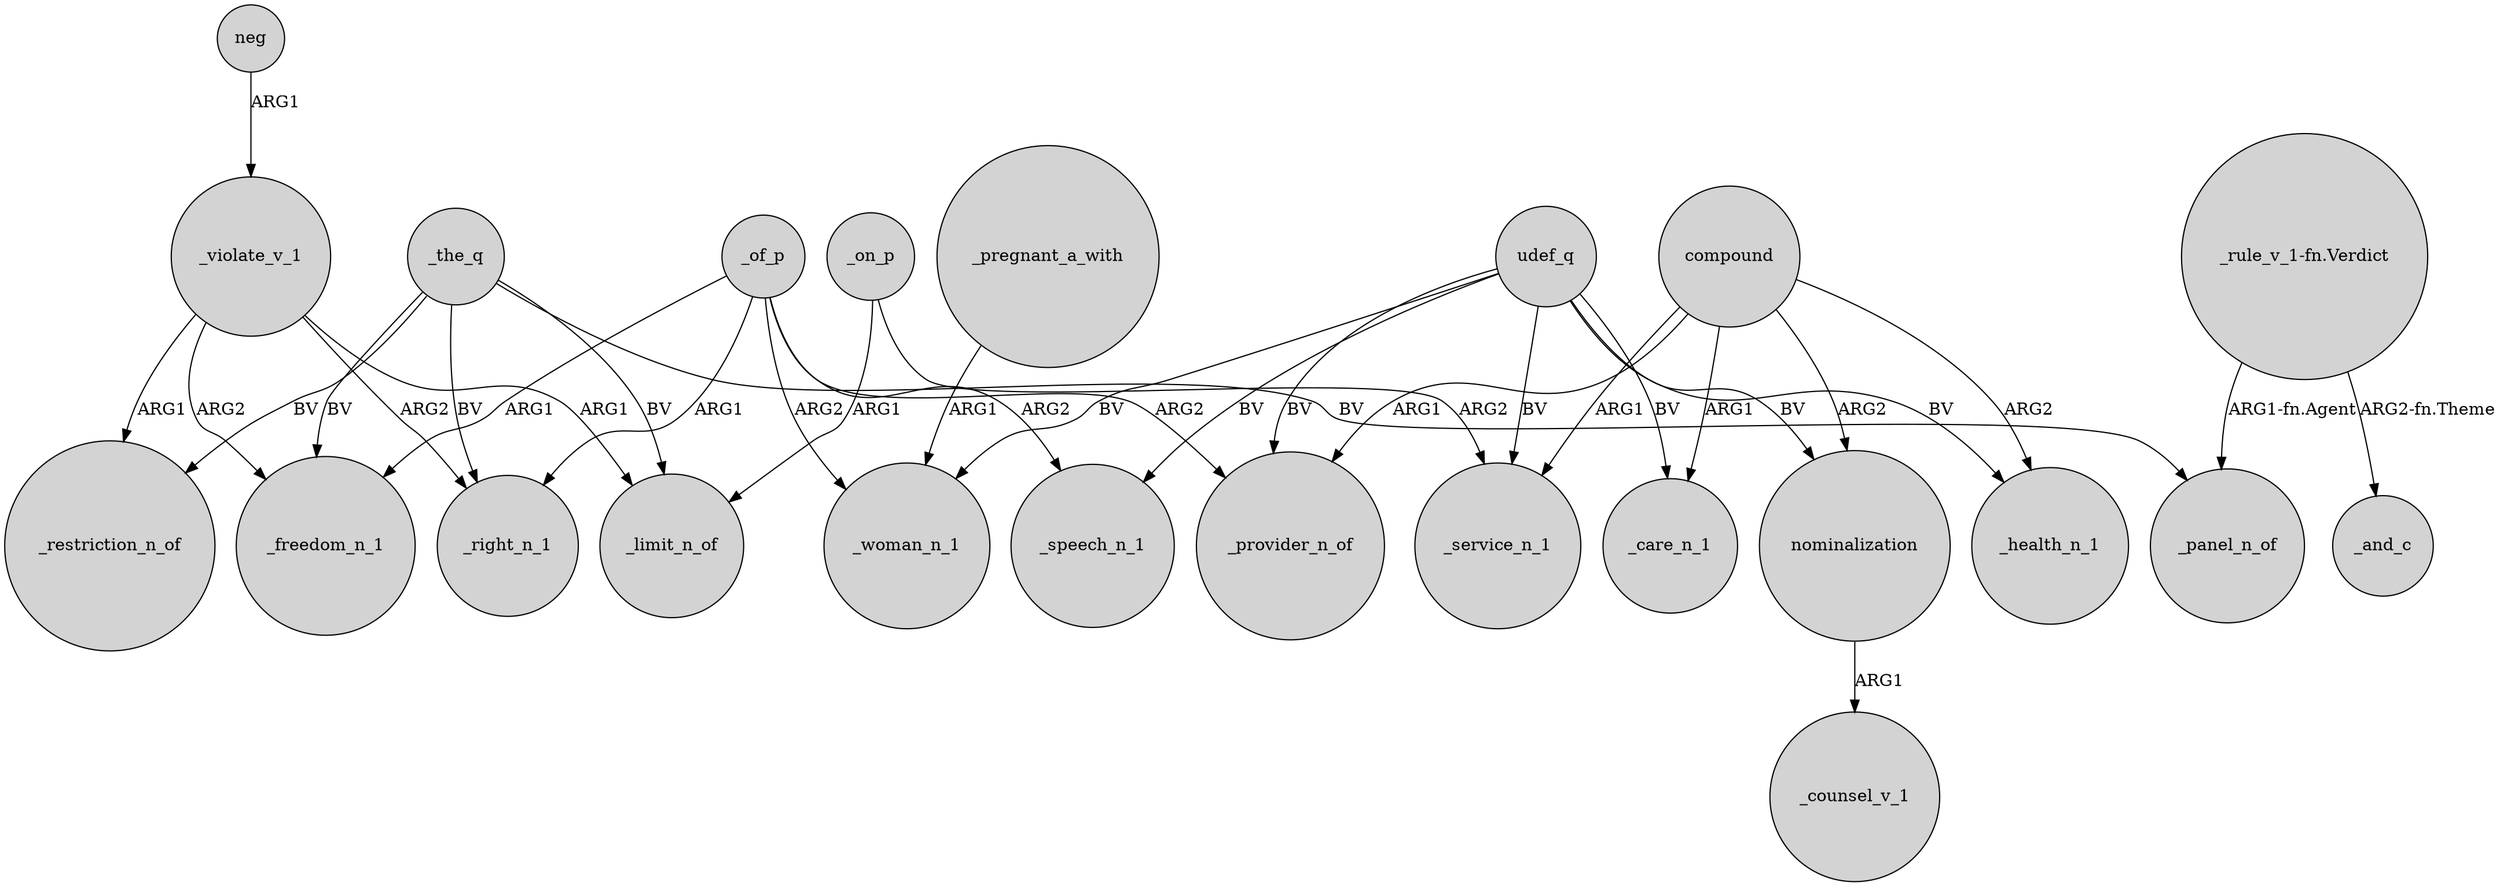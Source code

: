 digraph {
	node [shape=circle style=filled]
	neg -> _violate_v_1 [label=ARG1]
	_violate_v_1 -> _freedom_n_1 [label=ARG2]
	udef_q -> _woman_n_1 [label=BV]
	_the_q -> _freedom_n_1 [label=BV]
	udef_q -> _provider_n_of [label=BV]
	_violate_v_1 -> _limit_n_of [label=ARG1]
	_the_q -> _restriction_n_of [label=BV]
	udef_q -> _care_n_1 [label=BV]
	_of_p -> _woman_n_1 [label=ARG2]
	compound -> nominalization [label=ARG2]
	_of_p -> _provider_n_of [label=ARG2]
	_violate_v_1 -> _right_n_1 [label=ARG2]
	compound -> _provider_n_of [label=ARG1]
	_pregnant_a_with -> _woman_n_1 [label=ARG1]
	_the_q -> _panel_n_of [label=BV]
	udef_q -> _service_n_1 [label=BV]
	compound -> _health_n_1 [label=ARG2]
	"_rule_v_1-fn.Verdict" -> _and_c [label="ARG2-fn.Theme"]
	_on_p -> _service_n_1 [label=ARG2]
	_of_p -> _freedom_n_1 [label=ARG1]
	udef_q -> _health_n_1 [label=BV]
	"_rule_v_1-fn.Verdict" -> _panel_n_of [label="ARG1-fn.Agent"]
	_of_p -> _speech_n_1 [label=ARG2]
	_violate_v_1 -> _restriction_n_of [label=ARG1]
	udef_q -> nominalization [label=BV]
	nominalization -> _counsel_v_1 [label=ARG1]
	_the_q -> _right_n_1 [label=BV]
	_of_p -> _right_n_1 [label=ARG1]
	udef_q -> _speech_n_1 [label=BV]
	compound -> _care_n_1 [label=ARG1]
	compound -> _service_n_1 [label=ARG1]
	_the_q -> _limit_n_of [label=BV]
	_on_p -> _limit_n_of [label=ARG1]
}
